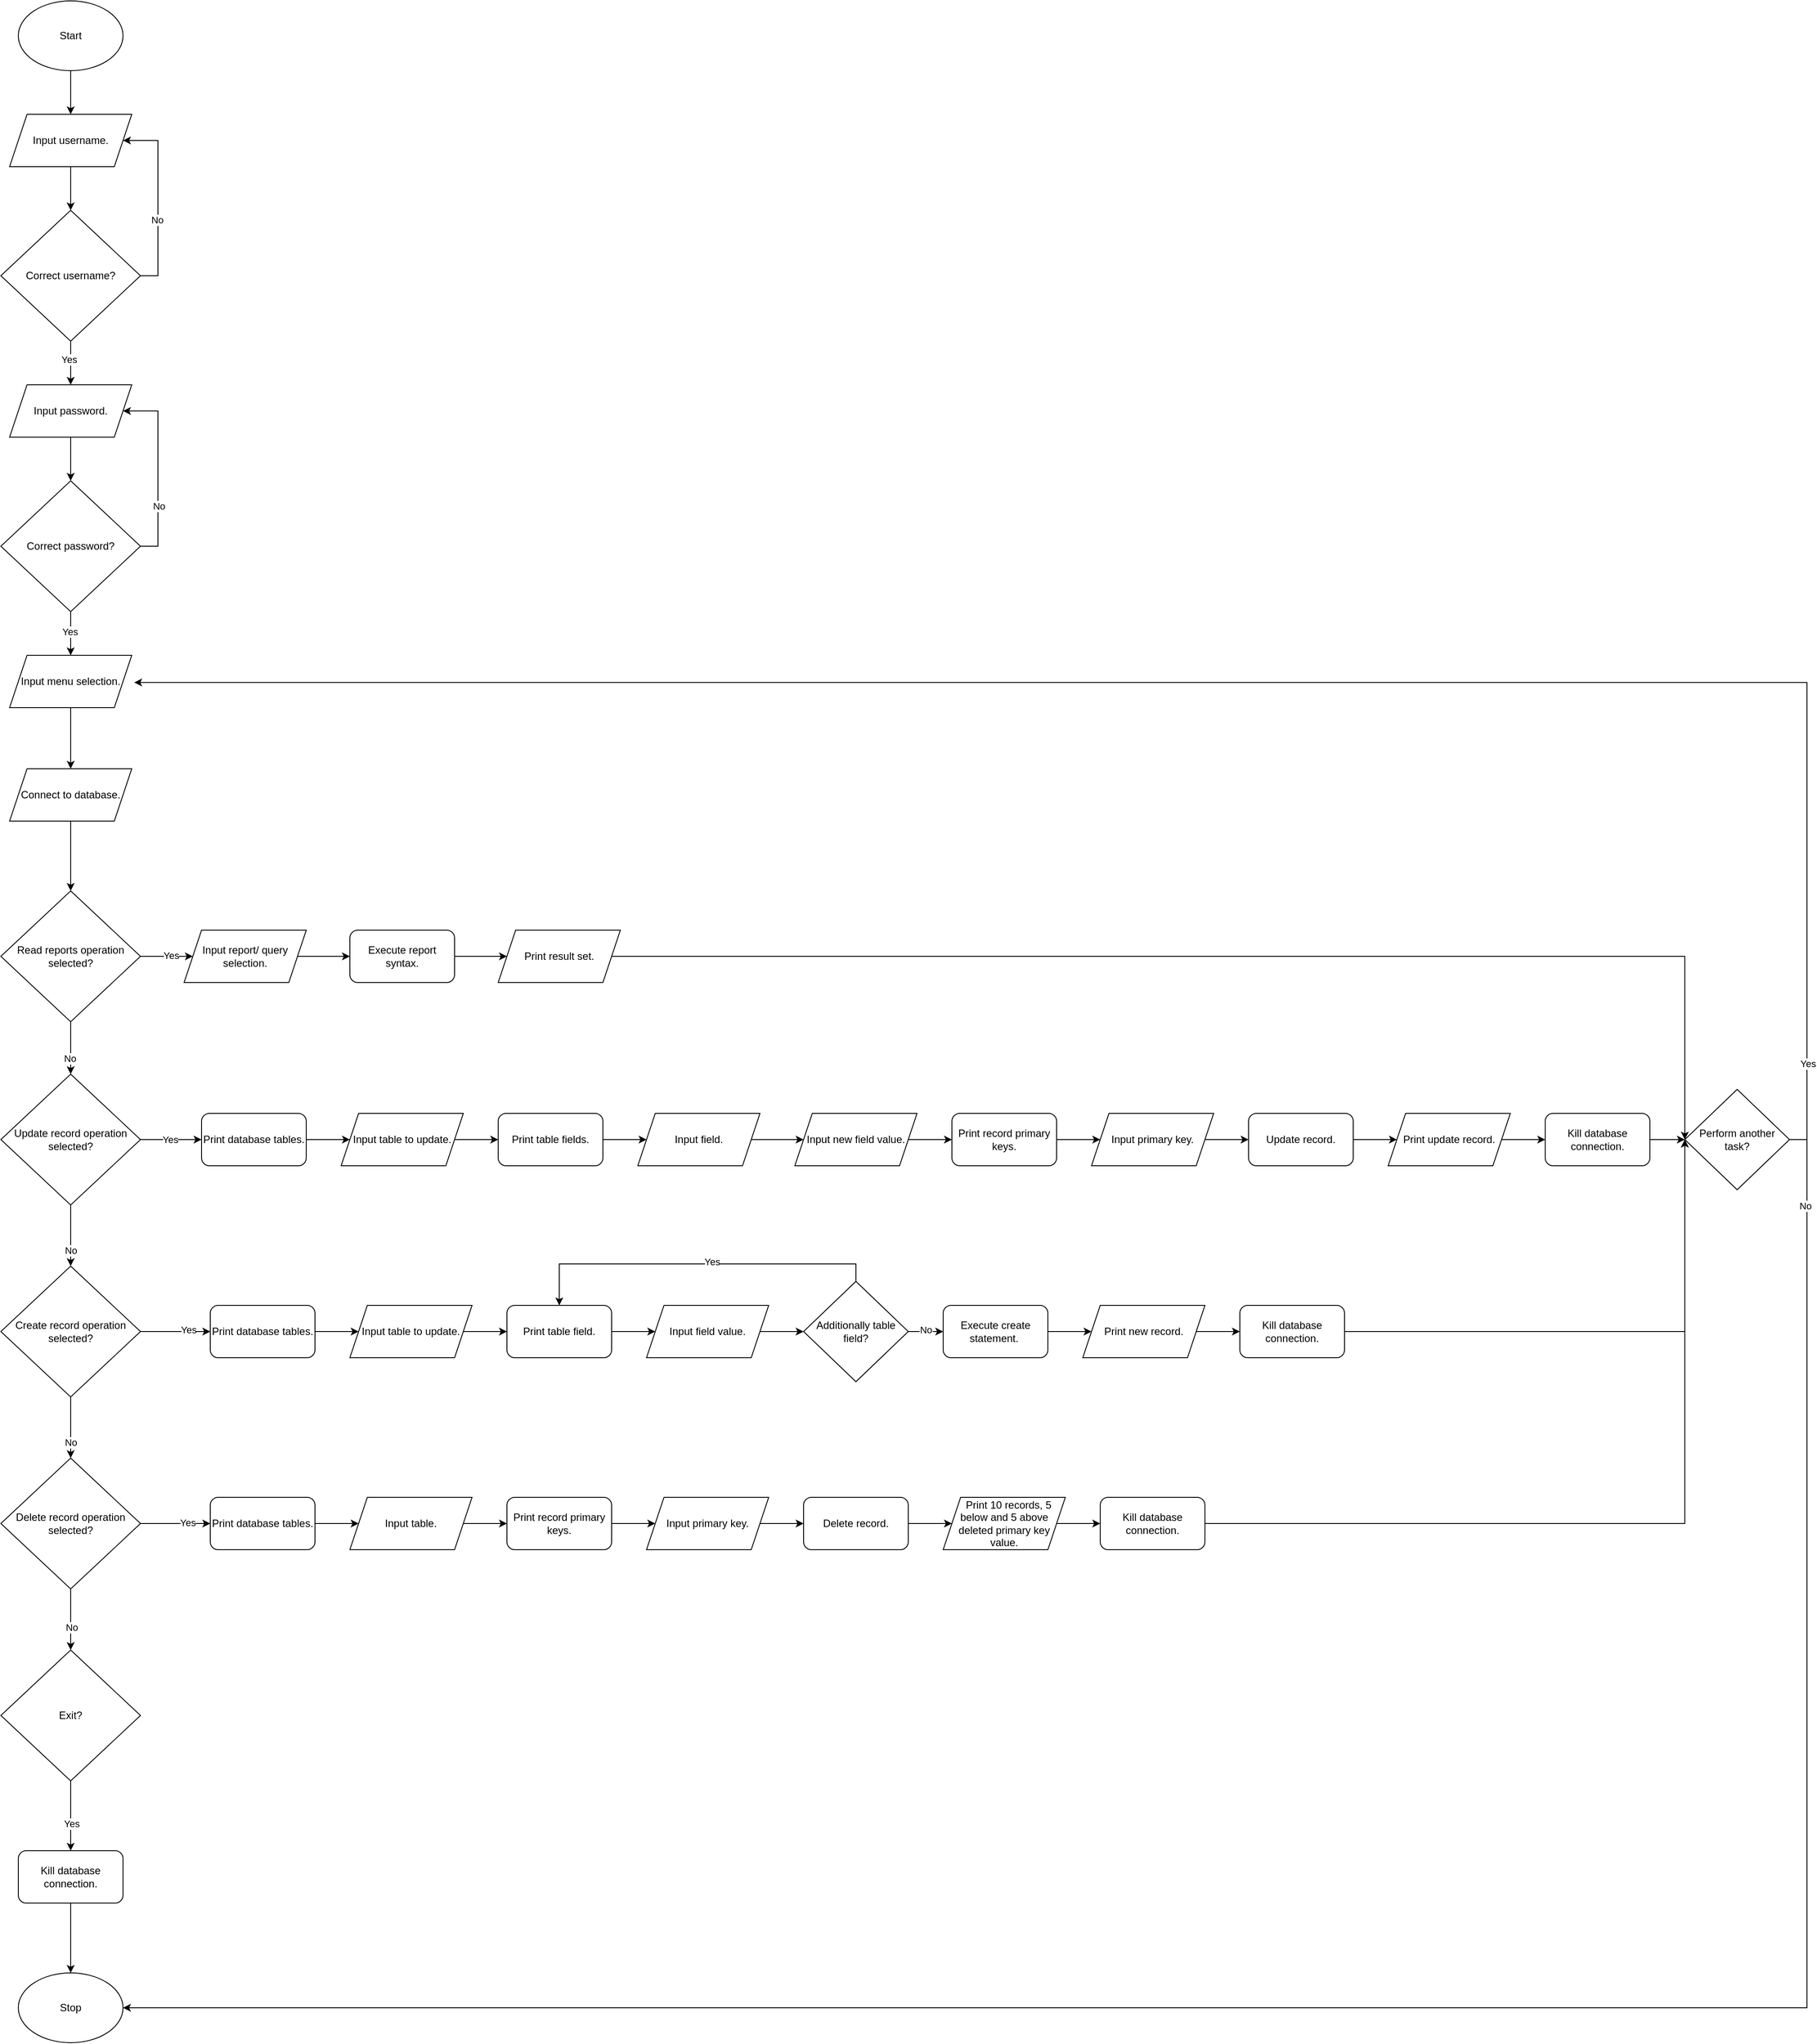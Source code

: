 <mxfile version="24.2.5" type="device">
  <diagram name="Page-1" id="AnPFD44V5W-fUOJucUlq">
    <mxGraphModel dx="331" dy="194" grid="1" gridSize="10" guides="1" tooltips="1" connect="1" arrows="1" fold="1" page="1" pageScale="1" pageWidth="850" pageHeight="1100" background="#FFFFFF" math="0" shadow="0">
      <root>
        <mxCell id="0" />
        <mxCell id="1" parent="0" />
        <mxCell id="-mLXam0UxJP80K3dlQmh-66" style="edgeStyle=orthogonalEdgeStyle;rounded=0;orthogonalLoop=1;jettySize=auto;html=1;exitX=0.5;exitY=1;exitDx=0;exitDy=0;entryX=0.5;entryY=0;entryDx=0;entryDy=0;" edge="1" parent="1" source="-mLXam0UxJP80K3dlQmh-5" target="-mLXam0UxJP80K3dlQmh-62">
          <mxGeometry relative="1" as="geometry" />
        </mxCell>
        <mxCell id="-mLXam0UxJP80K3dlQmh-5" value="Input username." style="shape=parallelogram;perimeter=parallelogramPerimeter;whiteSpace=wrap;html=1;fixedSize=1;" vertex="1" parent="1">
          <mxGeometry x="260" y="150" width="140" height="60" as="geometry" />
        </mxCell>
        <mxCell id="-mLXam0UxJP80K3dlQmh-74" style="edgeStyle=orthogonalEdgeStyle;rounded=0;orthogonalLoop=1;jettySize=auto;html=1;exitX=0.5;exitY=1;exitDx=0;exitDy=0;entryX=0.5;entryY=0;entryDx=0;entryDy=0;" edge="1" parent="1" source="-mLXam0UxJP80K3dlQmh-6" target="-mLXam0UxJP80K3dlQmh-63">
          <mxGeometry relative="1" as="geometry" />
        </mxCell>
        <mxCell id="-mLXam0UxJP80K3dlQmh-6" value="Input password." style="shape=parallelogram;perimeter=parallelogramPerimeter;whiteSpace=wrap;html=1;fixedSize=1;" vertex="1" parent="1">
          <mxGeometry x="260" y="460" width="140" height="60" as="geometry" />
        </mxCell>
        <mxCell id="-mLXam0UxJP80K3dlQmh-84" style="edgeStyle=orthogonalEdgeStyle;rounded=0;orthogonalLoop=1;jettySize=auto;html=1;exitX=0.5;exitY=1;exitDx=0;exitDy=0;entryX=0.5;entryY=0;entryDx=0;entryDy=0;" edge="1" parent="1" source="-mLXam0UxJP80K3dlQmh-7" target="-mLXam0UxJP80K3dlQmh-12">
          <mxGeometry relative="1" as="geometry" />
        </mxCell>
        <mxCell id="-mLXam0UxJP80K3dlQmh-7" value="Input menu selection." style="shape=parallelogram;perimeter=parallelogramPerimeter;whiteSpace=wrap;html=1;fixedSize=1;" vertex="1" parent="1">
          <mxGeometry x="260" y="770" width="140" height="60" as="geometry" />
        </mxCell>
        <mxCell id="-mLXam0UxJP80K3dlQmh-143" style="edgeStyle=orthogonalEdgeStyle;rounded=0;orthogonalLoop=1;jettySize=auto;html=1;exitX=1;exitY=0.5;exitDx=0;exitDy=0;entryX=0;entryY=0.5;entryDx=0;entryDy=0;" edge="1" parent="1" source="-mLXam0UxJP80K3dlQmh-9" target="-mLXam0UxJP80K3dlQmh-40">
          <mxGeometry relative="1" as="geometry" />
        </mxCell>
        <mxCell id="-mLXam0UxJP80K3dlQmh-9" value="Execute report syntax." style="rounded=1;whiteSpace=wrap;html=1;" vertex="1" parent="1">
          <mxGeometry x="650" y="1085" width="120" height="60" as="geometry" />
        </mxCell>
        <mxCell id="-mLXam0UxJP80K3dlQmh-85" style="edgeStyle=orthogonalEdgeStyle;rounded=0;orthogonalLoop=1;jettySize=auto;html=1;exitX=0.5;exitY=1;exitDx=0;exitDy=0;entryX=0.5;entryY=0;entryDx=0;entryDy=0;" edge="1" parent="1" source="-mLXam0UxJP80K3dlQmh-12" target="-mLXam0UxJP80K3dlQmh-13">
          <mxGeometry relative="1" as="geometry" />
        </mxCell>
        <mxCell id="-mLXam0UxJP80K3dlQmh-12" value="Connect to database." style="shape=parallelogram;perimeter=parallelogramPerimeter;whiteSpace=wrap;html=1;fixedSize=1;" vertex="1" parent="1">
          <mxGeometry x="260" y="900" width="140" height="60" as="geometry" />
        </mxCell>
        <mxCell id="-mLXam0UxJP80K3dlQmh-86" style="edgeStyle=orthogonalEdgeStyle;rounded=0;orthogonalLoop=1;jettySize=auto;html=1;exitX=0.5;exitY=1;exitDx=0;exitDy=0;entryX=0.5;entryY=0;entryDx=0;entryDy=0;" edge="1" parent="1" source="-mLXam0UxJP80K3dlQmh-13" target="-mLXam0UxJP80K3dlQmh-18">
          <mxGeometry relative="1" as="geometry" />
        </mxCell>
        <mxCell id="-mLXam0UxJP80K3dlQmh-87" value="No" style="edgeLabel;html=1;align=center;verticalAlign=middle;resizable=0;points=[];" vertex="1" connectable="0" parent="-mLXam0UxJP80K3dlQmh-86">
          <mxGeometry x="0.406" y="-1" relative="1" as="geometry">
            <mxPoint as="offset" />
          </mxGeometry>
        </mxCell>
        <mxCell id="-mLXam0UxJP80K3dlQmh-95" style="edgeStyle=orthogonalEdgeStyle;rounded=0;orthogonalLoop=1;jettySize=auto;html=1;exitX=1;exitY=0.5;exitDx=0;exitDy=0;entryX=0;entryY=0.5;entryDx=0;entryDy=0;" edge="1" parent="1" source="-mLXam0UxJP80K3dlQmh-13" target="-mLXam0UxJP80K3dlQmh-22">
          <mxGeometry relative="1" as="geometry" />
        </mxCell>
        <mxCell id="-mLXam0UxJP80K3dlQmh-97" value="Yes" style="edgeLabel;html=1;align=center;verticalAlign=middle;resizable=0;points=[];" vertex="1" connectable="0" parent="-mLXam0UxJP80K3dlQmh-95">
          <mxGeometry x="0.162" y="1" relative="1" as="geometry">
            <mxPoint as="offset" />
          </mxGeometry>
        </mxCell>
        <mxCell id="-mLXam0UxJP80K3dlQmh-13" value="Read reports operation selected?" style="rhombus;whiteSpace=wrap;html=1;" vertex="1" parent="1">
          <mxGeometry x="250" y="1040" width="160" height="150" as="geometry" />
        </mxCell>
        <mxCell id="-mLXam0UxJP80K3dlQmh-88" style="edgeStyle=orthogonalEdgeStyle;rounded=0;orthogonalLoop=1;jettySize=auto;html=1;exitX=0.5;exitY=1;exitDx=0;exitDy=0;entryX=0.5;entryY=0;entryDx=0;entryDy=0;" edge="1" parent="1" source="-mLXam0UxJP80K3dlQmh-18" target="-mLXam0UxJP80K3dlQmh-19">
          <mxGeometry relative="1" as="geometry" />
        </mxCell>
        <mxCell id="-mLXam0UxJP80K3dlQmh-89" value="No" style="edgeLabel;html=1;align=center;verticalAlign=middle;resizable=0;points=[];" vertex="1" connectable="0" parent="-mLXam0UxJP80K3dlQmh-88">
          <mxGeometry x="0.479" relative="1" as="geometry">
            <mxPoint as="offset" />
          </mxGeometry>
        </mxCell>
        <mxCell id="-mLXam0UxJP80K3dlQmh-98" style="edgeStyle=orthogonalEdgeStyle;rounded=0;orthogonalLoop=1;jettySize=auto;html=1;exitX=1;exitY=0.5;exitDx=0;exitDy=0;entryX=0;entryY=0.5;entryDx=0;entryDy=0;" edge="1" parent="1" source="-mLXam0UxJP80K3dlQmh-18" target="-mLXam0UxJP80K3dlQmh-25">
          <mxGeometry relative="1" as="geometry" />
        </mxCell>
        <mxCell id="-mLXam0UxJP80K3dlQmh-99" value="Yes" style="edgeLabel;html=1;align=center;verticalAlign=middle;resizable=0;points=[];" vertex="1" connectable="0" parent="-mLXam0UxJP80K3dlQmh-98">
          <mxGeometry x="-0.024" relative="1" as="geometry">
            <mxPoint as="offset" />
          </mxGeometry>
        </mxCell>
        <mxCell id="-mLXam0UxJP80K3dlQmh-18" value="Update record operation selected?" style="rhombus;whiteSpace=wrap;html=1;" vertex="1" parent="1">
          <mxGeometry x="250" y="1250" width="160" height="150" as="geometry" />
        </mxCell>
        <mxCell id="-mLXam0UxJP80K3dlQmh-93" style="edgeStyle=orthogonalEdgeStyle;rounded=0;orthogonalLoop=1;jettySize=auto;html=1;exitX=0.5;exitY=1;exitDx=0;exitDy=0;entryX=0.5;entryY=0;entryDx=0;entryDy=0;" edge="1" parent="1" source="-mLXam0UxJP80K3dlQmh-19" target="-mLXam0UxJP80K3dlQmh-20">
          <mxGeometry relative="1" as="geometry" />
        </mxCell>
        <mxCell id="-mLXam0UxJP80K3dlQmh-94" value="No" style="edgeLabel;html=1;align=center;verticalAlign=middle;resizable=0;points=[];" vertex="1" connectable="0" parent="-mLXam0UxJP80K3dlQmh-93">
          <mxGeometry x="0.469" relative="1" as="geometry">
            <mxPoint as="offset" />
          </mxGeometry>
        </mxCell>
        <mxCell id="-mLXam0UxJP80K3dlQmh-114" style="edgeStyle=orthogonalEdgeStyle;rounded=0;orthogonalLoop=1;jettySize=auto;html=1;exitX=1;exitY=0.5;exitDx=0;exitDy=0;entryX=0;entryY=0.5;entryDx=0;entryDy=0;" edge="1" parent="1" source="-mLXam0UxJP80K3dlQmh-19" target="-mLXam0UxJP80K3dlQmh-33">
          <mxGeometry relative="1" as="geometry" />
        </mxCell>
        <mxCell id="-mLXam0UxJP80K3dlQmh-128" value="Yes" style="edgeLabel;html=1;align=center;verticalAlign=middle;resizable=0;points=[];" vertex="1" connectable="0" parent="-mLXam0UxJP80K3dlQmh-114">
          <mxGeometry x="0.37" y="2" relative="1" as="geometry">
            <mxPoint as="offset" />
          </mxGeometry>
        </mxCell>
        <mxCell id="-mLXam0UxJP80K3dlQmh-19" value="Create record operation selected?" style="rhombus;whiteSpace=wrap;html=1;" vertex="1" parent="1">
          <mxGeometry x="250" y="1470" width="160" height="150" as="geometry" />
        </mxCell>
        <mxCell id="-mLXam0UxJP80K3dlQmh-127" style="edgeStyle=orthogonalEdgeStyle;rounded=0;orthogonalLoop=1;jettySize=auto;html=1;exitX=1;exitY=0.5;exitDx=0;exitDy=0;entryX=0;entryY=0.5;entryDx=0;entryDy=0;" edge="1" parent="1" source="-mLXam0UxJP80K3dlQmh-20" target="-mLXam0UxJP80K3dlQmh-47">
          <mxGeometry relative="1" as="geometry" />
        </mxCell>
        <mxCell id="-mLXam0UxJP80K3dlQmh-129" value="Yes" style="edgeLabel;html=1;align=center;verticalAlign=middle;resizable=0;points=[];" vertex="1" connectable="0" parent="-mLXam0UxJP80K3dlQmh-127">
          <mxGeometry x="0.345" y="1" relative="1" as="geometry">
            <mxPoint as="offset" />
          </mxGeometry>
        </mxCell>
        <mxCell id="-mLXam0UxJP80K3dlQmh-153" style="edgeStyle=orthogonalEdgeStyle;rounded=0;orthogonalLoop=1;jettySize=auto;html=1;exitX=0.5;exitY=1;exitDx=0;exitDy=0;entryX=0.5;entryY=0;entryDx=0;entryDy=0;" edge="1" parent="1" source="-mLXam0UxJP80K3dlQmh-20" target="-mLXam0UxJP80K3dlQmh-152">
          <mxGeometry relative="1" as="geometry" />
        </mxCell>
        <mxCell id="-mLXam0UxJP80K3dlQmh-155" value="No" style="edgeLabel;html=1;align=center;verticalAlign=middle;resizable=0;points=[];" vertex="1" connectable="0" parent="-mLXam0UxJP80K3dlQmh-153">
          <mxGeometry x="0.269" y="1" relative="1" as="geometry">
            <mxPoint y="-1" as="offset" />
          </mxGeometry>
        </mxCell>
        <mxCell id="-mLXam0UxJP80K3dlQmh-20" value="Delete record operation selected?" style="rhombus;whiteSpace=wrap;html=1;" vertex="1" parent="1">
          <mxGeometry x="250" y="1690" width="160" height="150" as="geometry" />
        </mxCell>
        <mxCell id="-mLXam0UxJP80K3dlQmh-61" style="edgeStyle=orthogonalEdgeStyle;rounded=0;orthogonalLoop=1;jettySize=auto;html=1;exitX=0.5;exitY=1;exitDx=0;exitDy=0;entryX=0.5;entryY=0;entryDx=0;entryDy=0;" edge="1" parent="1" source="-mLXam0UxJP80K3dlQmh-21" target="-mLXam0UxJP80K3dlQmh-5">
          <mxGeometry relative="1" as="geometry" />
        </mxCell>
        <mxCell id="-mLXam0UxJP80K3dlQmh-21" value="Start" style="ellipse;whiteSpace=wrap;html=1;" vertex="1" parent="1">
          <mxGeometry x="270" y="20" width="120" height="80" as="geometry" />
        </mxCell>
        <mxCell id="-mLXam0UxJP80K3dlQmh-142" style="edgeStyle=orthogonalEdgeStyle;rounded=0;orthogonalLoop=1;jettySize=auto;html=1;exitX=1;exitY=0.5;exitDx=0;exitDy=0;entryX=0;entryY=0.5;entryDx=0;entryDy=0;" edge="1" parent="1" source="-mLXam0UxJP80K3dlQmh-22" target="-mLXam0UxJP80K3dlQmh-9">
          <mxGeometry relative="1" as="geometry" />
        </mxCell>
        <mxCell id="-mLXam0UxJP80K3dlQmh-22" value="Input report/ query selection." style="shape=parallelogram;perimeter=parallelogramPerimeter;whiteSpace=wrap;html=1;fixedSize=1;" vertex="1" parent="1">
          <mxGeometry x="460" y="1085" width="140" height="60" as="geometry" />
        </mxCell>
        <mxCell id="-mLXam0UxJP80K3dlQmh-105" style="edgeStyle=orthogonalEdgeStyle;rounded=0;orthogonalLoop=1;jettySize=auto;html=1;exitX=1;exitY=0.5;exitDx=0;exitDy=0;entryX=0;entryY=0.5;entryDx=0;entryDy=0;" edge="1" parent="1" source="-mLXam0UxJP80K3dlQmh-23" target="-mLXam0UxJP80K3dlQmh-26">
          <mxGeometry relative="1" as="geometry" />
        </mxCell>
        <mxCell id="-mLXam0UxJP80K3dlQmh-23" value="Print record primary keys." style="rounded=1;whiteSpace=wrap;html=1;" vertex="1" parent="1">
          <mxGeometry x="1340" y="1295" width="120" height="60" as="geometry" />
        </mxCell>
        <mxCell id="-mLXam0UxJP80K3dlQmh-101" style="edgeStyle=orthogonalEdgeStyle;rounded=0;orthogonalLoop=1;jettySize=auto;html=1;exitX=1;exitY=0.5;exitDx=0;exitDy=0;entryX=0;entryY=0.5;entryDx=0;entryDy=0;" edge="1" parent="1" source="-mLXam0UxJP80K3dlQmh-24" target="-mLXam0UxJP80K3dlQmh-27">
          <mxGeometry relative="1" as="geometry" />
        </mxCell>
        <mxCell id="-mLXam0UxJP80K3dlQmh-24" value="Input table to update." style="shape=parallelogram;perimeter=parallelogramPerimeter;whiteSpace=wrap;html=1;fixedSize=1;" vertex="1" parent="1">
          <mxGeometry x="640" y="1295" width="140" height="60" as="geometry" />
        </mxCell>
        <mxCell id="-mLXam0UxJP80K3dlQmh-100" style="edgeStyle=orthogonalEdgeStyle;rounded=0;orthogonalLoop=1;jettySize=auto;html=1;exitX=1;exitY=0.5;exitDx=0;exitDy=0;entryX=0;entryY=0.5;entryDx=0;entryDy=0;" edge="1" parent="1" source="-mLXam0UxJP80K3dlQmh-25" target="-mLXam0UxJP80K3dlQmh-24">
          <mxGeometry relative="1" as="geometry" />
        </mxCell>
        <mxCell id="-mLXam0UxJP80K3dlQmh-25" value="Print database tables." style="rounded=1;whiteSpace=wrap;html=1;" vertex="1" parent="1">
          <mxGeometry x="480" y="1295" width="120" height="60" as="geometry" />
        </mxCell>
        <mxCell id="-mLXam0UxJP80K3dlQmh-106" style="edgeStyle=orthogonalEdgeStyle;rounded=0;orthogonalLoop=1;jettySize=auto;html=1;exitX=1;exitY=0.5;exitDx=0;exitDy=0;entryX=0;entryY=0.5;entryDx=0;entryDy=0;" edge="1" parent="1" source="-mLXam0UxJP80K3dlQmh-26" target="-mLXam0UxJP80K3dlQmh-29">
          <mxGeometry relative="1" as="geometry" />
        </mxCell>
        <mxCell id="-mLXam0UxJP80K3dlQmh-26" value="Input primary key." style="shape=parallelogram;perimeter=parallelogramPerimeter;whiteSpace=wrap;html=1;fixedSize=1;" vertex="1" parent="1">
          <mxGeometry x="1500" y="1295" width="140" height="60" as="geometry" />
        </mxCell>
        <mxCell id="-mLXam0UxJP80K3dlQmh-102" style="edgeStyle=orthogonalEdgeStyle;rounded=0;orthogonalLoop=1;jettySize=auto;html=1;exitX=1;exitY=0.5;exitDx=0;exitDy=0;entryX=0;entryY=0.5;entryDx=0;entryDy=0;" edge="1" parent="1" source="-mLXam0UxJP80K3dlQmh-27" target="-mLXam0UxJP80K3dlQmh-28">
          <mxGeometry relative="1" as="geometry" />
        </mxCell>
        <mxCell id="-mLXam0UxJP80K3dlQmh-27" value="Print table fields." style="rounded=1;whiteSpace=wrap;html=1;" vertex="1" parent="1">
          <mxGeometry x="820" y="1295" width="120" height="60" as="geometry" />
        </mxCell>
        <mxCell id="-mLXam0UxJP80K3dlQmh-103" style="edgeStyle=orthogonalEdgeStyle;rounded=0;orthogonalLoop=1;jettySize=auto;html=1;exitX=1;exitY=0.5;exitDx=0;exitDy=0;entryX=0;entryY=0.5;entryDx=0;entryDy=0;" edge="1" parent="1" source="-mLXam0UxJP80K3dlQmh-28" target="-mLXam0UxJP80K3dlQmh-30">
          <mxGeometry relative="1" as="geometry" />
        </mxCell>
        <mxCell id="-mLXam0UxJP80K3dlQmh-28" value="Input field." style="shape=parallelogram;perimeter=parallelogramPerimeter;whiteSpace=wrap;html=1;fixedSize=1;" vertex="1" parent="1">
          <mxGeometry x="980" y="1295" width="140" height="60" as="geometry" />
        </mxCell>
        <mxCell id="-mLXam0UxJP80K3dlQmh-107" style="edgeStyle=orthogonalEdgeStyle;rounded=0;orthogonalLoop=1;jettySize=auto;html=1;exitX=1;exitY=0.5;exitDx=0;exitDy=0;entryX=0;entryY=0.5;entryDx=0;entryDy=0;" edge="1" parent="1" source="-mLXam0UxJP80K3dlQmh-29" target="-mLXam0UxJP80K3dlQmh-41">
          <mxGeometry relative="1" as="geometry" />
        </mxCell>
        <mxCell id="-mLXam0UxJP80K3dlQmh-29" value="Update record." style="rounded=1;whiteSpace=wrap;html=1;" vertex="1" parent="1">
          <mxGeometry x="1680" y="1295" width="120" height="60" as="geometry" />
        </mxCell>
        <mxCell id="-mLXam0UxJP80K3dlQmh-104" style="edgeStyle=orthogonalEdgeStyle;rounded=0;orthogonalLoop=1;jettySize=auto;html=1;exitX=1;exitY=0.5;exitDx=0;exitDy=0;entryX=0;entryY=0.5;entryDx=0;entryDy=0;" edge="1" parent="1" source="-mLXam0UxJP80K3dlQmh-30" target="-mLXam0UxJP80K3dlQmh-23">
          <mxGeometry relative="1" as="geometry" />
        </mxCell>
        <mxCell id="-mLXam0UxJP80K3dlQmh-30" value="Input new field value." style="shape=parallelogram;perimeter=parallelogramPerimeter;whiteSpace=wrap;html=1;fixedSize=1;" vertex="1" parent="1">
          <mxGeometry x="1160" y="1295" width="140" height="60" as="geometry" />
        </mxCell>
        <mxCell id="-mLXam0UxJP80K3dlQmh-116" style="edgeStyle=orthogonalEdgeStyle;rounded=0;orthogonalLoop=1;jettySize=auto;html=1;exitX=1;exitY=0.5;exitDx=0;exitDy=0;entryX=0;entryY=0.5;entryDx=0;entryDy=0;" edge="1" parent="1" source="-mLXam0UxJP80K3dlQmh-32" target="-mLXam0UxJP80K3dlQmh-35">
          <mxGeometry relative="1" as="geometry" />
        </mxCell>
        <mxCell id="-mLXam0UxJP80K3dlQmh-32" value="Input table to update." style="shape=parallelogram;perimeter=parallelogramPerimeter;whiteSpace=wrap;html=1;fixedSize=1;" vertex="1" parent="1">
          <mxGeometry x="650" y="1515" width="140" height="60" as="geometry" />
        </mxCell>
        <mxCell id="-mLXam0UxJP80K3dlQmh-115" style="edgeStyle=orthogonalEdgeStyle;rounded=0;orthogonalLoop=1;jettySize=auto;html=1;exitX=1;exitY=0.5;exitDx=0;exitDy=0;entryX=0;entryY=0.5;entryDx=0;entryDy=0;" edge="1" parent="1" source="-mLXam0UxJP80K3dlQmh-33" target="-mLXam0UxJP80K3dlQmh-32">
          <mxGeometry relative="1" as="geometry" />
        </mxCell>
        <mxCell id="-mLXam0UxJP80K3dlQmh-33" value="Print database tables." style="rounded=1;whiteSpace=wrap;html=1;" vertex="1" parent="1">
          <mxGeometry x="490" y="1515" width="120" height="60" as="geometry" />
        </mxCell>
        <mxCell id="-mLXam0UxJP80K3dlQmh-117" style="edgeStyle=orthogonalEdgeStyle;rounded=0;orthogonalLoop=1;jettySize=auto;html=1;exitX=1;exitY=0.5;exitDx=0;exitDy=0;entryX=0;entryY=0.5;entryDx=0;entryDy=0;" edge="1" parent="1" source="-mLXam0UxJP80K3dlQmh-35" target="-mLXam0UxJP80K3dlQmh-38">
          <mxGeometry relative="1" as="geometry" />
        </mxCell>
        <mxCell id="-mLXam0UxJP80K3dlQmh-35" value="Print table field." style="rounded=1;whiteSpace=wrap;html=1;" vertex="1" parent="1">
          <mxGeometry x="830" y="1515" width="120" height="60" as="geometry" />
        </mxCell>
        <mxCell id="-mLXam0UxJP80K3dlQmh-123" style="edgeStyle=orthogonalEdgeStyle;rounded=0;orthogonalLoop=1;jettySize=auto;html=1;exitX=1;exitY=0.5;exitDx=0;exitDy=0;entryX=0;entryY=0.5;entryDx=0;entryDy=0;" edge="1" parent="1" source="-mLXam0UxJP80K3dlQmh-37" target="-mLXam0UxJP80K3dlQmh-42">
          <mxGeometry relative="1" as="geometry" />
        </mxCell>
        <mxCell id="-mLXam0UxJP80K3dlQmh-37" value="Execute create statement.&amp;nbsp;" style="rounded=1;whiteSpace=wrap;html=1;" vertex="1" parent="1">
          <mxGeometry x="1330" y="1515" width="120" height="60" as="geometry" />
        </mxCell>
        <mxCell id="-mLXam0UxJP80K3dlQmh-118" style="edgeStyle=orthogonalEdgeStyle;rounded=0;orthogonalLoop=1;jettySize=auto;html=1;exitX=1;exitY=0.5;exitDx=0;exitDy=0;entryX=0;entryY=0.5;entryDx=0;entryDy=0;" edge="1" parent="1" source="-mLXam0UxJP80K3dlQmh-38" target="-mLXam0UxJP80K3dlQmh-39">
          <mxGeometry relative="1" as="geometry" />
        </mxCell>
        <mxCell id="-mLXam0UxJP80K3dlQmh-38" value="Input field value." style="shape=parallelogram;perimeter=parallelogramPerimeter;whiteSpace=wrap;html=1;fixedSize=1;" vertex="1" parent="1">
          <mxGeometry x="990" y="1515" width="140" height="60" as="geometry" />
        </mxCell>
        <mxCell id="-mLXam0UxJP80K3dlQmh-119" style="edgeStyle=orthogonalEdgeStyle;rounded=0;orthogonalLoop=1;jettySize=auto;html=1;exitX=0.5;exitY=0;exitDx=0;exitDy=0;entryX=0.5;entryY=0;entryDx=0;entryDy=0;" edge="1" parent="1" source="-mLXam0UxJP80K3dlQmh-39" target="-mLXam0UxJP80K3dlQmh-35">
          <mxGeometry relative="1" as="geometry" />
        </mxCell>
        <mxCell id="-mLXam0UxJP80K3dlQmh-120" value="Yes" style="edgeLabel;html=1;align=center;verticalAlign=middle;resizable=0;points=[];" vertex="1" connectable="0" parent="-mLXam0UxJP80K3dlQmh-119">
          <mxGeometry x="-0.092" y="-3" relative="1" as="geometry">
            <mxPoint as="offset" />
          </mxGeometry>
        </mxCell>
        <mxCell id="-mLXam0UxJP80K3dlQmh-121" style="edgeStyle=orthogonalEdgeStyle;rounded=0;orthogonalLoop=1;jettySize=auto;html=1;exitX=1;exitY=0.5;exitDx=0;exitDy=0;entryX=0;entryY=0.5;entryDx=0;entryDy=0;" edge="1" parent="1" source="-mLXam0UxJP80K3dlQmh-39" target="-mLXam0UxJP80K3dlQmh-37">
          <mxGeometry relative="1" as="geometry" />
        </mxCell>
        <mxCell id="-mLXam0UxJP80K3dlQmh-122" value="No" style="edgeLabel;html=1;align=center;verticalAlign=middle;resizable=0;points=[];" vertex="1" connectable="0" parent="-mLXam0UxJP80K3dlQmh-121">
          <mxGeometry x="-0.001" y="2" relative="1" as="geometry">
            <mxPoint as="offset" />
          </mxGeometry>
        </mxCell>
        <mxCell id="-mLXam0UxJP80K3dlQmh-39" value="Additionally table field?" style="rhombus;whiteSpace=wrap;html=1;" vertex="1" parent="1">
          <mxGeometry x="1170" y="1487.5" width="120" height="115" as="geometry" />
        </mxCell>
        <mxCell id="-mLXam0UxJP80K3dlQmh-144" style="edgeStyle=orthogonalEdgeStyle;rounded=0;orthogonalLoop=1;jettySize=auto;html=1;exitX=1;exitY=0.5;exitDx=0;exitDy=0;entryX=0;entryY=0.5;entryDx=0;entryDy=0;" edge="1" parent="1" source="-mLXam0UxJP80K3dlQmh-40" target="-mLXam0UxJP80K3dlQmh-139">
          <mxGeometry relative="1" as="geometry">
            <mxPoint x="1010" y="1115" as="targetPoint" />
            <Array as="points">
              <mxPoint x="2180" y="1115" />
            </Array>
          </mxGeometry>
        </mxCell>
        <mxCell id="-mLXam0UxJP80K3dlQmh-40" value="Print result set." style="shape=parallelogram;perimeter=parallelogramPerimeter;whiteSpace=wrap;html=1;fixedSize=1;" vertex="1" parent="1">
          <mxGeometry x="820" y="1085" width="140" height="60" as="geometry" />
        </mxCell>
        <mxCell id="-mLXam0UxJP80K3dlQmh-108" style="edgeStyle=orthogonalEdgeStyle;rounded=0;orthogonalLoop=1;jettySize=auto;html=1;exitX=1;exitY=0.5;exitDx=0;exitDy=0;entryX=0;entryY=0.5;entryDx=0;entryDy=0;" edge="1" parent="1" source="-mLXam0UxJP80K3dlQmh-41">
          <mxGeometry relative="1" as="geometry">
            <mxPoint x="2020" y="1325" as="targetPoint" />
          </mxGeometry>
        </mxCell>
        <mxCell id="-mLXam0UxJP80K3dlQmh-41" value="Print update record." style="shape=parallelogram;perimeter=parallelogramPerimeter;whiteSpace=wrap;html=1;fixedSize=1;" vertex="1" parent="1">
          <mxGeometry x="1840" y="1295" width="140" height="60" as="geometry" />
        </mxCell>
        <mxCell id="-mLXam0UxJP80K3dlQmh-125" style="edgeStyle=orthogonalEdgeStyle;rounded=0;orthogonalLoop=1;jettySize=auto;html=1;exitX=1;exitY=0.5;exitDx=0;exitDy=0;entryX=0;entryY=0.5;entryDx=0;entryDy=0;" edge="1" parent="1" source="-mLXam0UxJP80K3dlQmh-42" target="-mLXam0UxJP80K3dlQmh-124">
          <mxGeometry relative="1" as="geometry" />
        </mxCell>
        <mxCell id="-mLXam0UxJP80K3dlQmh-42" value="Print new record." style="shape=parallelogram;perimeter=parallelogramPerimeter;whiteSpace=wrap;html=1;fixedSize=1;" vertex="1" parent="1">
          <mxGeometry x="1490" y="1515" width="140" height="60" as="geometry" />
        </mxCell>
        <mxCell id="-mLXam0UxJP80K3dlQmh-132" style="edgeStyle=orthogonalEdgeStyle;rounded=0;orthogonalLoop=1;jettySize=auto;html=1;exitX=1;exitY=0.5;exitDx=0;exitDy=0;entryX=0;entryY=0.5;entryDx=0;entryDy=0;" edge="1" parent="1" source="-mLXam0UxJP80K3dlQmh-45" target="-mLXam0UxJP80K3dlQmh-48">
          <mxGeometry relative="1" as="geometry" />
        </mxCell>
        <mxCell id="-mLXam0UxJP80K3dlQmh-45" value="Print record primary keys." style="rounded=1;whiteSpace=wrap;html=1;" vertex="1" parent="1">
          <mxGeometry x="830" y="1735" width="120" height="60" as="geometry" />
        </mxCell>
        <mxCell id="-mLXam0UxJP80K3dlQmh-131" style="edgeStyle=orthogonalEdgeStyle;rounded=0;orthogonalLoop=1;jettySize=auto;html=1;exitX=1;exitY=0.5;exitDx=0;exitDy=0;entryX=0;entryY=0.5;entryDx=0;entryDy=0;" edge="1" parent="1" source="-mLXam0UxJP80K3dlQmh-46" target="-mLXam0UxJP80K3dlQmh-45">
          <mxGeometry relative="1" as="geometry" />
        </mxCell>
        <mxCell id="-mLXam0UxJP80K3dlQmh-46" value="Input table." style="shape=parallelogram;perimeter=parallelogramPerimeter;whiteSpace=wrap;html=1;fixedSize=1;" vertex="1" parent="1">
          <mxGeometry x="650" y="1735" width="140" height="60" as="geometry" />
        </mxCell>
        <mxCell id="-mLXam0UxJP80K3dlQmh-130" style="edgeStyle=orthogonalEdgeStyle;rounded=0;orthogonalLoop=1;jettySize=auto;html=1;exitX=1;exitY=0.5;exitDx=0;exitDy=0;entryX=0;entryY=0.5;entryDx=0;entryDy=0;" edge="1" parent="1" source="-mLXam0UxJP80K3dlQmh-47" target="-mLXam0UxJP80K3dlQmh-46">
          <mxGeometry relative="1" as="geometry" />
        </mxCell>
        <mxCell id="-mLXam0UxJP80K3dlQmh-47" value="Print database tables." style="rounded=1;whiteSpace=wrap;html=1;" vertex="1" parent="1">
          <mxGeometry x="490" y="1735" width="120" height="60" as="geometry" />
        </mxCell>
        <mxCell id="-mLXam0UxJP80K3dlQmh-133" style="edgeStyle=orthogonalEdgeStyle;rounded=0;orthogonalLoop=1;jettySize=auto;html=1;exitX=1;exitY=0.5;exitDx=0;exitDy=0;entryX=0;entryY=0.5;entryDx=0;entryDy=0;" edge="1" parent="1" source="-mLXam0UxJP80K3dlQmh-48" target="-mLXam0UxJP80K3dlQmh-51">
          <mxGeometry relative="1" as="geometry" />
        </mxCell>
        <mxCell id="-mLXam0UxJP80K3dlQmh-48" value="Input primary key." style="shape=parallelogram;perimeter=parallelogramPerimeter;whiteSpace=wrap;html=1;fixedSize=1;" vertex="1" parent="1">
          <mxGeometry x="990" y="1735" width="140" height="60" as="geometry" />
        </mxCell>
        <mxCell id="-mLXam0UxJP80K3dlQmh-134" style="edgeStyle=orthogonalEdgeStyle;rounded=0;orthogonalLoop=1;jettySize=auto;html=1;exitX=1;exitY=0.5;exitDx=0;exitDy=0;entryX=0;entryY=0.5;entryDx=0;entryDy=0;" edge="1" parent="1" source="-mLXam0UxJP80K3dlQmh-51" target="-mLXam0UxJP80K3dlQmh-53">
          <mxGeometry relative="1" as="geometry" />
        </mxCell>
        <mxCell id="-mLXam0UxJP80K3dlQmh-51" value="Delete record." style="rounded=1;whiteSpace=wrap;html=1;" vertex="1" parent="1">
          <mxGeometry x="1170" y="1735" width="120" height="60" as="geometry" />
        </mxCell>
        <mxCell id="-mLXam0UxJP80K3dlQmh-138" style="edgeStyle=orthogonalEdgeStyle;rounded=0;orthogonalLoop=1;jettySize=auto;html=1;exitX=1;exitY=0.5;exitDx=0;exitDy=0;entryX=0;entryY=0.5;entryDx=0;entryDy=0;" edge="1" parent="1" source="-mLXam0UxJP80K3dlQmh-53" target="-mLXam0UxJP80K3dlQmh-137">
          <mxGeometry relative="1" as="geometry" />
        </mxCell>
        <mxCell id="-mLXam0UxJP80K3dlQmh-53" value="&amp;nbsp; &amp;nbsp;Print 10 records, 5 below and 5 above deleted primary key value." style="shape=parallelogram;perimeter=parallelogramPerimeter;whiteSpace=wrap;html=1;fixedSize=1;" vertex="1" parent="1">
          <mxGeometry x="1330" y="1735" width="140" height="60" as="geometry" />
        </mxCell>
        <mxCell id="-mLXam0UxJP80K3dlQmh-67" style="edgeStyle=orthogonalEdgeStyle;rounded=0;orthogonalLoop=1;jettySize=auto;html=1;exitX=1;exitY=0.5;exitDx=0;exitDy=0;entryX=1;entryY=0.5;entryDx=0;entryDy=0;" edge="1" parent="1" source="-mLXam0UxJP80K3dlQmh-62" target="-mLXam0UxJP80K3dlQmh-5">
          <mxGeometry relative="1" as="geometry">
            <Array as="points">
              <mxPoint x="430" y="335" />
              <mxPoint x="430" y="180" />
            </Array>
          </mxGeometry>
        </mxCell>
        <mxCell id="-mLXam0UxJP80K3dlQmh-70" value="No" style="edgeLabel;html=1;align=center;verticalAlign=middle;resizable=0;points=[];" vertex="1" connectable="0" parent="-mLXam0UxJP80K3dlQmh-67">
          <mxGeometry x="-0.22" y="1" relative="1" as="geometry">
            <mxPoint as="offset" />
          </mxGeometry>
        </mxCell>
        <mxCell id="-mLXam0UxJP80K3dlQmh-71" style="edgeStyle=orthogonalEdgeStyle;rounded=0;orthogonalLoop=1;jettySize=auto;html=1;exitX=0.5;exitY=1;exitDx=0;exitDy=0;entryX=0.5;entryY=0;entryDx=0;entryDy=0;" edge="1" parent="1" source="-mLXam0UxJP80K3dlQmh-62" target="-mLXam0UxJP80K3dlQmh-6">
          <mxGeometry relative="1" as="geometry" />
        </mxCell>
        <mxCell id="-mLXam0UxJP80K3dlQmh-72" value="Yes" style="edgeLabel;html=1;align=center;verticalAlign=middle;resizable=0;points=[];" vertex="1" connectable="0" parent="-mLXam0UxJP80K3dlQmh-71">
          <mxGeometry x="-0.183" y="-2" relative="1" as="geometry">
            <mxPoint as="offset" />
          </mxGeometry>
        </mxCell>
        <mxCell id="-mLXam0UxJP80K3dlQmh-62" value="Correct username?" style="rhombus;whiteSpace=wrap;html=1;" vertex="1" parent="1">
          <mxGeometry x="250" y="260" width="160" height="150" as="geometry" />
        </mxCell>
        <mxCell id="-mLXam0UxJP80K3dlQmh-75" style="edgeStyle=orthogonalEdgeStyle;rounded=0;orthogonalLoop=1;jettySize=auto;html=1;exitX=1;exitY=0.5;exitDx=0;exitDy=0;entryX=1;entryY=0.5;entryDx=0;entryDy=0;" edge="1" parent="1" source="-mLXam0UxJP80K3dlQmh-63" target="-mLXam0UxJP80K3dlQmh-6">
          <mxGeometry relative="1" as="geometry">
            <Array as="points">
              <mxPoint x="430" y="645" />
              <mxPoint x="430" y="490" />
            </Array>
          </mxGeometry>
        </mxCell>
        <mxCell id="-mLXam0UxJP80K3dlQmh-76" value="No" style="edgeLabel;html=1;align=center;verticalAlign=middle;resizable=0;points=[];" vertex="1" connectable="0" parent="-mLXam0UxJP80K3dlQmh-75">
          <mxGeometry x="-0.386" y="-1" relative="1" as="geometry">
            <mxPoint as="offset" />
          </mxGeometry>
        </mxCell>
        <mxCell id="-mLXam0UxJP80K3dlQmh-63" value="Correct password?" style="rhombus;whiteSpace=wrap;html=1;" vertex="1" parent="1">
          <mxGeometry x="250" y="570" width="160" height="150" as="geometry" />
        </mxCell>
        <mxCell id="-mLXam0UxJP80K3dlQmh-81" style="edgeStyle=orthogonalEdgeStyle;rounded=0;orthogonalLoop=1;jettySize=auto;html=1;exitX=0.5;exitY=1;exitDx=0;exitDy=0;entryX=0.5;entryY=0;entryDx=0;entryDy=0;" edge="1" parent="1" source="-mLXam0UxJP80K3dlQmh-63" target="-mLXam0UxJP80K3dlQmh-7">
          <mxGeometry relative="1" as="geometry">
            <Array as="points">
              <mxPoint x="330" y="760" />
              <mxPoint x="330" y="760" />
            </Array>
          </mxGeometry>
        </mxCell>
        <mxCell id="-mLXam0UxJP80K3dlQmh-82" value="Yes" style="edgeLabel;html=1;align=center;verticalAlign=middle;resizable=0;points=[];" vertex="1" connectable="0" parent="-mLXam0UxJP80K3dlQmh-81">
          <mxGeometry x="-0.086" y="-1" relative="1" as="geometry">
            <mxPoint as="offset" />
          </mxGeometry>
        </mxCell>
        <mxCell id="-mLXam0UxJP80K3dlQmh-126" style="edgeStyle=orthogonalEdgeStyle;rounded=0;orthogonalLoop=1;jettySize=auto;html=1;exitX=1;exitY=0.5;exitDx=0;exitDy=0;entryX=0;entryY=0.5;entryDx=0;entryDy=0;" edge="1" parent="1" source="-mLXam0UxJP80K3dlQmh-124" target="-mLXam0UxJP80K3dlQmh-139">
          <mxGeometry relative="1" as="geometry">
            <mxPoint x="1830" y="1545" as="targetPoint" />
            <Array as="points">
              <mxPoint x="2180" y="1545" />
            </Array>
          </mxGeometry>
        </mxCell>
        <mxCell id="-mLXam0UxJP80K3dlQmh-124" value="Kill database connection." style="rounded=1;whiteSpace=wrap;html=1;" vertex="1" parent="1">
          <mxGeometry x="1670" y="1515" width="120" height="60" as="geometry" />
        </mxCell>
        <mxCell id="-mLXam0UxJP80K3dlQmh-136" style="edgeStyle=orthogonalEdgeStyle;rounded=0;orthogonalLoop=1;jettySize=auto;html=1;exitX=1;exitY=0.5;exitDx=0;exitDy=0;entryX=0;entryY=0.5;entryDx=0;entryDy=0;" edge="1" parent="1" source="-mLXam0UxJP80K3dlQmh-137" target="-mLXam0UxJP80K3dlQmh-139">
          <mxGeometry relative="1" as="geometry">
            <mxPoint x="1670" y="1765" as="targetPoint" />
            <Array as="points">
              <mxPoint x="2180" y="1765" />
            </Array>
          </mxGeometry>
        </mxCell>
        <mxCell id="-mLXam0UxJP80K3dlQmh-137" value="Kill database connection." style="rounded=1;whiteSpace=wrap;html=1;" vertex="1" parent="1">
          <mxGeometry x="1510" y="1735" width="120" height="60" as="geometry" />
        </mxCell>
        <mxCell id="-mLXam0UxJP80K3dlQmh-162" style="edgeStyle=orthogonalEdgeStyle;rounded=0;orthogonalLoop=1;jettySize=auto;html=1;exitX=1;exitY=0.5;exitDx=0;exitDy=0;entryX=1;entryY=0.5;entryDx=0;entryDy=0;" edge="1" parent="1" source="-mLXam0UxJP80K3dlQmh-139" target="-mLXam0UxJP80K3dlQmh-158">
          <mxGeometry relative="1" as="geometry" />
        </mxCell>
        <mxCell id="-mLXam0UxJP80K3dlQmh-163" value="No" style="edgeLabel;html=1;align=center;verticalAlign=middle;resizable=0;points=[];" vertex="1" connectable="0" parent="-mLXam0UxJP80K3dlQmh-162">
          <mxGeometry x="-0.935" y="-2" relative="1" as="geometry">
            <mxPoint as="offset" />
          </mxGeometry>
        </mxCell>
        <mxCell id="-mLXam0UxJP80K3dlQmh-139" value="Perform another task?" style="rhombus;whiteSpace=wrap;html=1;" vertex="1" parent="1">
          <mxGeometry x="2180" y="1267.5" width="120" height="115" as="geometry" />
        </mxCell>
        <mxCell id="-mLXam0UxJP80K3dlQmh-140" style="edgeStyle=orthogonalEdgeStyle;rounded=0;orthogonalLoop=1;jettySize=auto;html=1;exitX=1;exitY=0.5;exitDx=0;exitDy=0;" edge="1" parent="1" source="-mLXam0UxJP80K3dlQmh-141" target="-mLXam0UxJP80K3dlQmh-139">
          <mxGeometry relative="1" as="geometry" />
        </mxCell>
        <mxCell id="-mLXam0UxJP80K3dlQmh-141" value="Kill database connection." style="rounded=1;whiteSpace=wrap;html=1;" vertex="1" parent="1">
          <mxGeometry x="2020" y="1295" width="120" height="60" as="geometry" />
        </mxCell>
        <mxCell id="-mLXam0UxJP80K3dlQmh-150" style="edgeStyle=orthogonalEdgeStyle;rounded=0;orthogonalLoop=1;jettySize=auto;html=1;exitX=1;exitY=0.5;exitDx=0;exitDy=0;entryX=1.02;entryY=0.519;entryDx=0;entryDy=0;entryPerimeter=0;" edge="1" parent="1" source="-mLXam0UxJP80K3dlQmh-139" target="-mLXam0UxJP80K3dlQmh-7">
          <mxGeometry relative="1" as="geometry">
            <Array as="points">
              <mxPoint x="2320" y="1325" />
              <mxPoint x="2320" y="801" />
            </Array>
          </mxGeometry>
        </mxCell>
        <mxCell id="-mLXam0UxJP80K3dlQmh-151" value="Yes" style="edgeLabel;html=1;align=center;verticalAlign=middle;resizable=0;points=[];" vertex="1" connectable="0" parent="-mLXam0UxJP80K3dlQmh-150">
          <mxGeometry x="-0.913" y="-1" relative="1" as="geometry">
            <mxPoint as="offset" />
          </mxGeometry>
        </mxCell>
        <mxCell id="-mLXam0UxJP80K3dlQmh-159" style="edgeStyle=orthogonalEdgeStyle;rounded=0;orthogonalLoop=1;jettySize=auto;html=1;exitX=0.5;exitY=1;exitDx=0;exitDy=0;entryX=0.5;entryY=0;entryDx=0;entryDy=0;" edge="1" parent="1" source="-mLXam0UxJP80K3dlQmh-152" target="-mLXam0UxJP80K3dlQmh-157">
          <mxGeometry relative="1" as="geometry" />
        </mxCell>
        <mxCell id="-mLXam0UxJP80K3dlQmh-160" value="Yes" style="edgeLabel;html=1;align=center;verticalAlign=middle;resizable=0;points=[];" vertex="1" connectable="0" parent="-mLXam0UxJP80K3dlQmh-159">
          <mxGeometry x="0.217" y="1" relative="1" as="geometry">
            <mxPoint as="offset" />
          </mxGeometry>
        </mxCell>
        <mxCell id="-mLXam0UxJP80K3dlQmh-152" value="Exit?" style="rhombus;whiteSpace=wrap;html=1;" vertex="1" parent="1">
          <mxGeometry x="250" y="1910" width="160" height="150" as="geometry" />
        </mxCell>
        <mxCell id="-mLXam0UxJP80K3dlQmh-161" style="edgeStyle=orthogonalEdgeStyle;rounded=0;orthogonalLoop=1;jettySize=auto;html=1;exitX=0.5;exitY=1;exitDx=0;exitDy=0;entryX=0.5;entryY=0;entryDx=0;entryDy=0;" edge="1" parent="1" source="-mLXam0UxJP80K3dlQmh-157" target="-mLXam0UxJP80K3dlQmh-158">
          <mxGeometry relative="1" as="geometry" />
        </mxCell>
        <mxCell id="-mLXam0UxJP80K3dlQmh-157" value="Kill database connection." style="rounded=1;whiteSpace=wrap;html=1;" vertex="1" parent="1">
          <mxGeometry x="270" y="2140" width="120" height="60" as="geometry" />
        </mxCell>
        <mxCell id="-mLXam0UxJP80K3dlQmh-158" value="Stop" style="ellipse;whiteSpace=wrap;html=1;" vertex="1" parent="1">
          <mxGeometry x="270" y="2280" width="120" height="80" as="geometry" />
        </mxCell>
      </root>
    </mxGraphModel>
  </diagram>
</mxfile>
